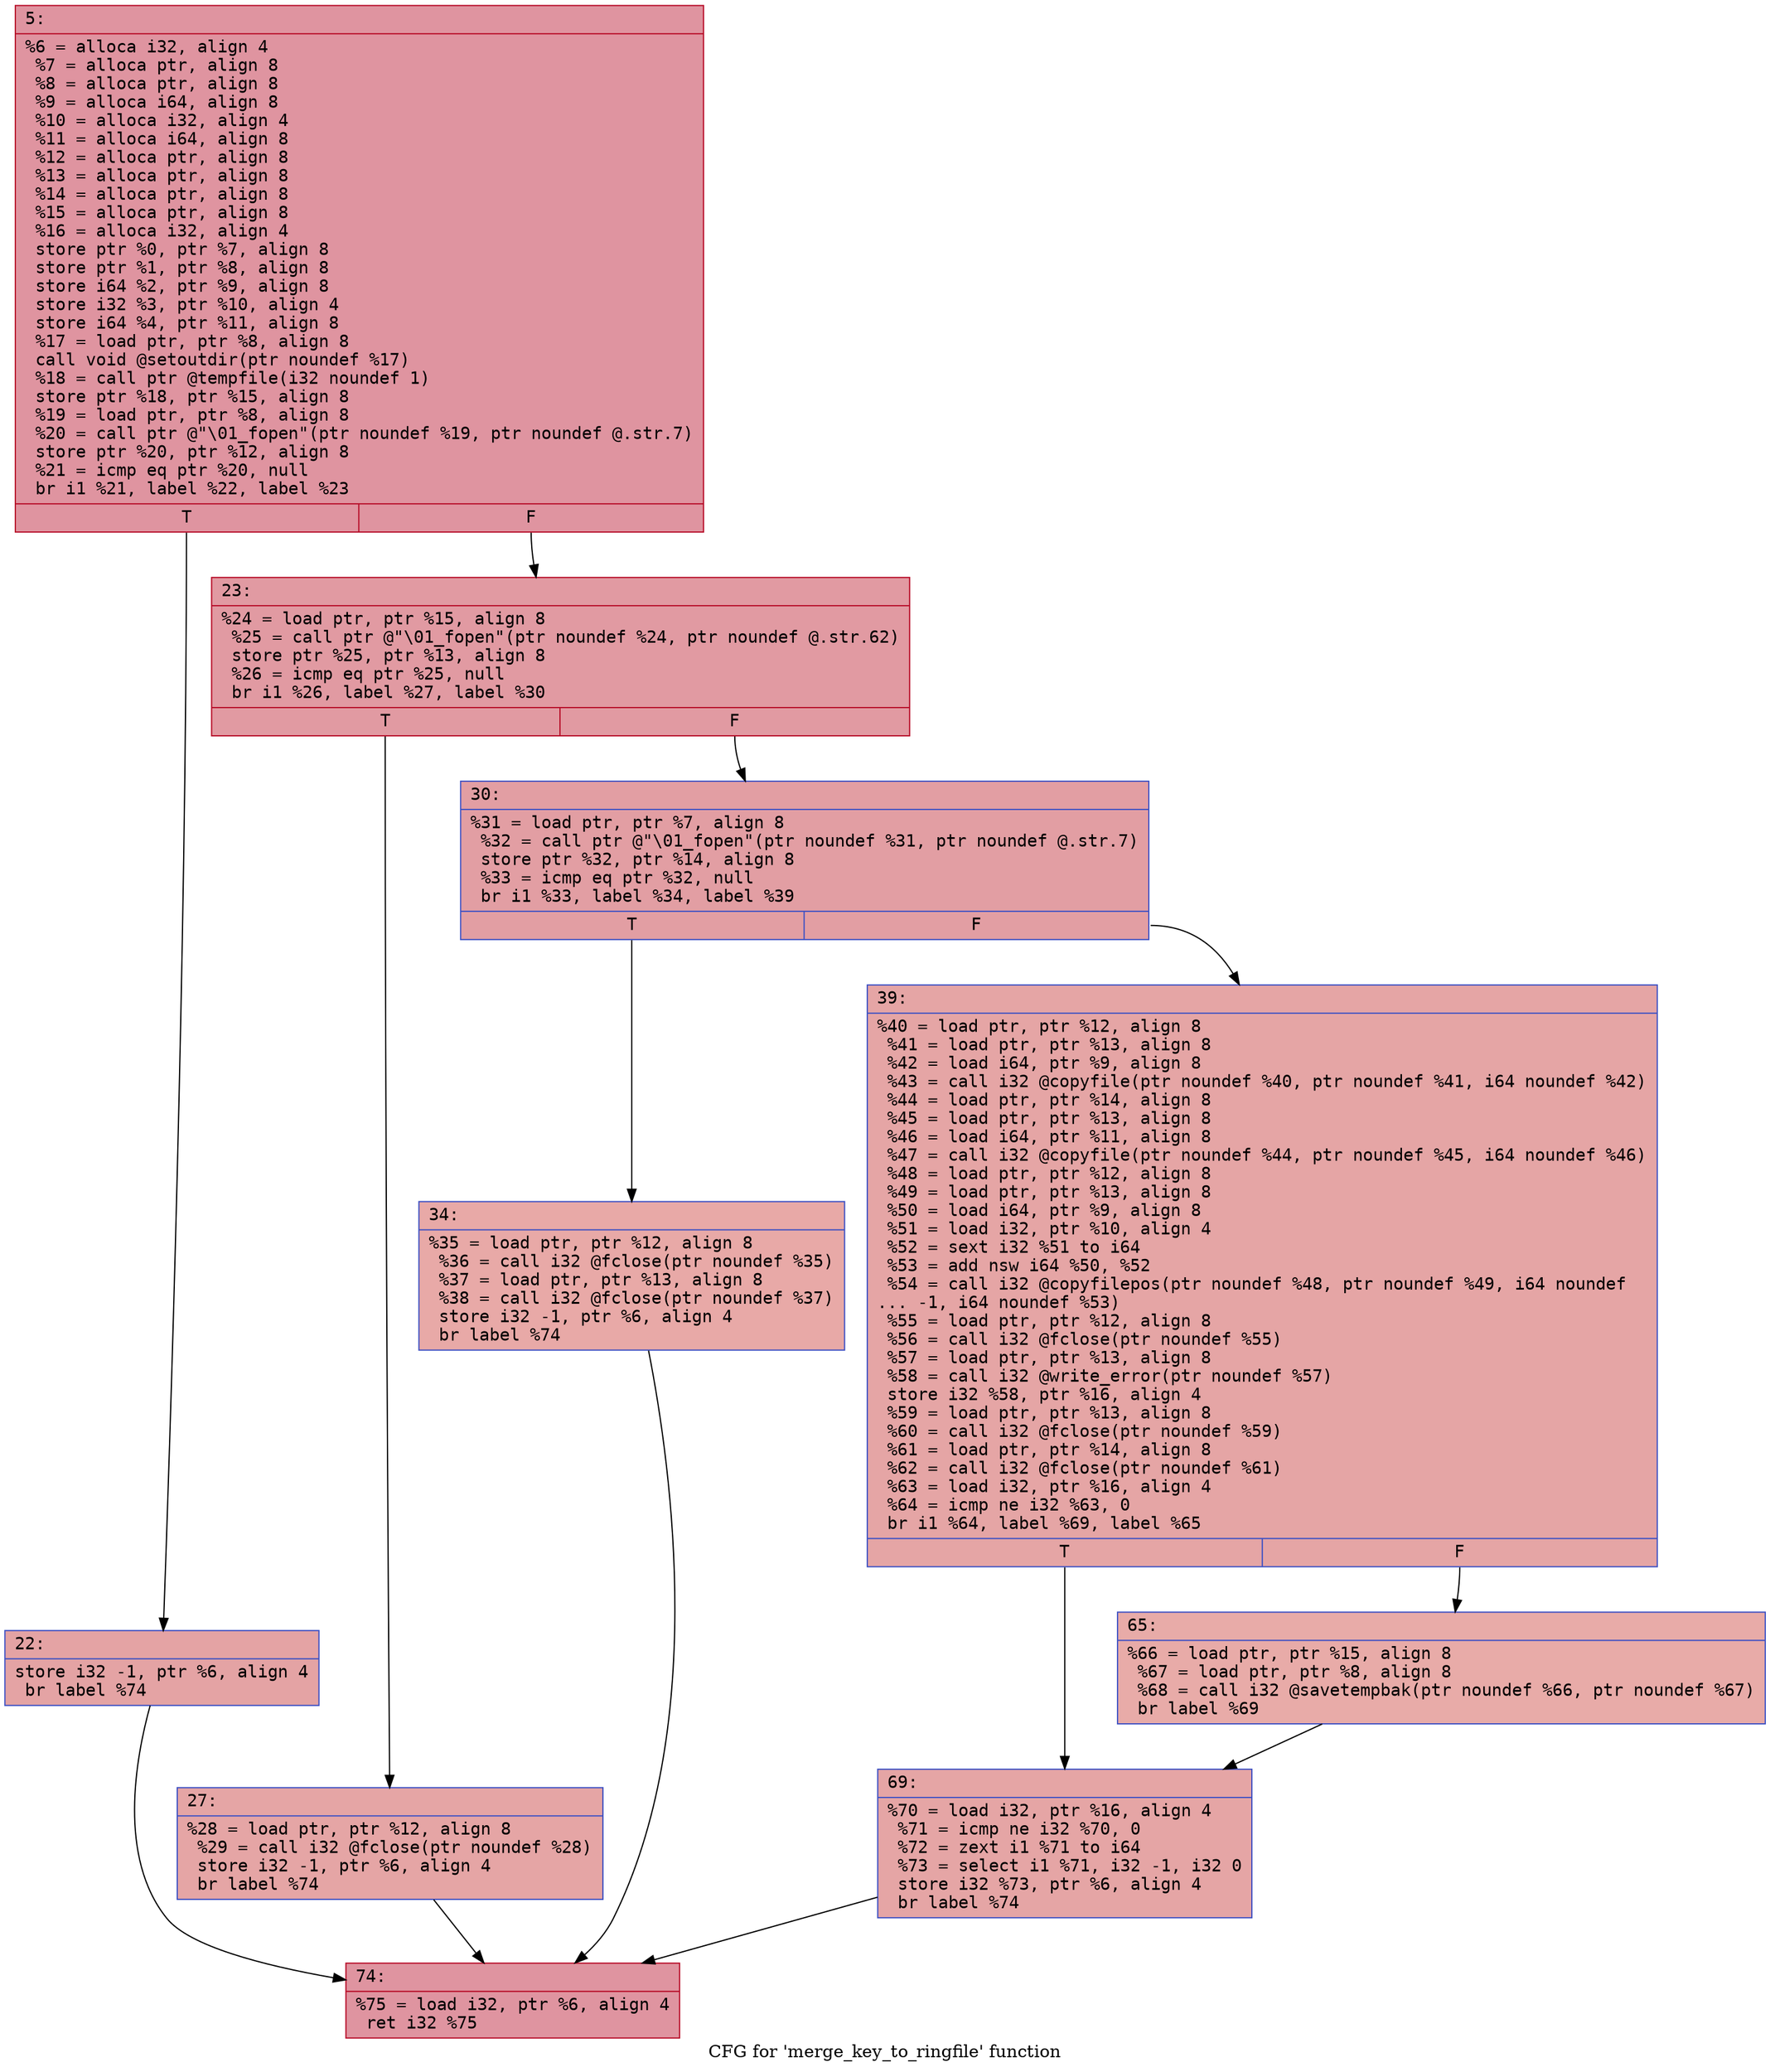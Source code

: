 digraph "CFG for 'merge_key_to_ringfile' function" {
	label="CFG for 'merge_key_to_ringfile' function";

	Node0x6000011e2800 [shape=record,color="#b70d28ff", style=filled, fillcolor="#b70d2870" fontname="Courier",label="{5:\l|  %6 = alloca i32, align 4\l  %7 = alloca ptr, align 8\l  %8 = alloca ptr, align 8\l  %9 = alloca i64, align 8\l  %10 = alloca i32, align 4\l  %11 = alloca i64, align 8\l  %12 = alloca ptr, align 8\l  %13 = alloca ptr, align 8\l  %14 = alloca ptr, align 8\l  %15 = alloca ptr, align 8\l  %16 = alloca i32, align 4\l  store ptr %0, ptr %7, align 8\l  store ptr %1, ptr %8, align 8\l  store i64 %2, ptr %9, align 8\l  store i32 %3, ptr %10, align 4\l  store i64 %4, ptr %11, align 8\l  %17 = load ptr, ptr %8, align 8\l  call void @setoutdir(ptr noundef %17)\l  %18 = call ptr @tempfile(i32 noundef 1)\l  store ptr %18, ptr %15, align 8\l  %19 = load ptr, ptr %8, align 8\l  %20 = call ptr @\"\\01_fopen\"(ptr noundef %19, ptr noundef @.str.7)\l  store ptr %20, ptr %12, align 8\l  %21 = icmp eq ptr %20, null\l  br i1 %21, label %22, label %23\l|{<s0>T|<s1>F}}"];
	Node0x6000011e2800:s0 -> Node0x6000011e2850[tooltip="5 -> 22\nProbability 37.50%" ];
	Node0x6000011e2800:s1 -> Node0x6000011e28a0[tooltip="5 -> 23\nProbability 62.50%" ];
	Node0x6000011e2850 [shape=record,color="#3d50c3ff", style=filled, fillcolor="#c32e3170" fontname="Courier",label="{22:\l|  store i32 -1, ptr %6, align 4\l  br label %74\l}"];
	Node0x6000011e2850 -> Node0x6000011e2ad0[tooltip="22 -> 74\nProbability 100.00%" ];
	Node0x6000011e28a0 [shape=record,color="#b70d28ff", style=filled, fillcolor="#bb1b2c70" fontname="Courier",label="{23:\l|  %24 = load ptr, ptr %15, align 8\l  %25 = call ptr @\"\\01_fopen\"(ptr noundef %24, ptr noundef @.str.62)\l  store ptr %25, ptr %13, align 8\l  %26 = icmp eq ptr %25, null\l  br i1 %26, label %27, label %30\l|{<s0>T|<s1>F}}"];
	Node0x6000011e28a0:s0 -> Node0x6000011e28f0[tooltip="23 -> 27\nProbability 37.50%" ];
	Node0x6000011e28a0:s1 -> Node0x6000011e2940[tooltip="23 -> 30\nProbability 62.50%" ];
	Node0x6000011e28f0 [shape=record,color="#3d50c3ff", style=filled, fillcolor="#c5333470" fontname="Courier",label="{27:\l|  %28 = load ptr, ptr %12, align 8\l  %29 = call i32 @fclose(ptr noundef %28)\l  store i32 -1, ptr %6, align 4\l  br label %74\l}"];
	Node0x6000011e28f0 -> Node0x6000011e2ad0[tooltip="27 -> 74\nProbability 100.00%" ];
	Node0x6000011e2940 [shape=record,color="#3d50c3ff", style=filled, fillcolor="#be242e70" fontname="Courier",label="{30:\l|  %31 = load ptr, ptr %7, align 8\l  %32 = call ptr @\"\\01_fopen\"(ptr noundef %31, ptr noundef @.str.7)\l  store ptr %32, ptr %14, align 8\l  %33 = icmp eq ptr %32, null\l  br i1 %33, label %34, label %39\l|{<s0>T|<s1>F}}"];
	Node0x6000011e2940:s0 -> Node0x6000011e2990[tooltip="30 -> 34\nProbability 37.50%" ];
	Node0x6000011e2940:s1 -> Node0x6000011e29e0[tooltip="30 -> 39\nProbability 62.50%" ];
	Node0x6000011e2990 [shape=record,color="#3d50c3ff", style=filled, fillcolor="#ca3b3770" fontname="Courier",label="{34:\l|  %35 = load ptr, ptr %12, align 8\l  %36 = call i32 @fclose(ptr noundef %35)\l  %37 = load ptr, ptr %13, align 8\l  %38 = call i32 @fclose(ptr noundef %37)\l  store i32 -1, ptr %6, align 4\l  br label %74\l}"];
	Node0x6000011e2990 -> Node0x6000011e2ad0[tooltip="34 -> 74\nProbability 100.00%" ];
	Node0x6000011e29e0 [shape=record,color="#3d50c3ff", style=filled, fillcolor="#c5333470" fontname="Courier",label="{39:\l|  %40 = load ptr, ptr %12, align 8\l  %41 = load ptr, ptr %13, align 8\l  %42 = load i64, ptr %9, align 8\l  %43 = call i32 @copyfile(ptr noundef %40, ptr noundef %41, i64 noundef %42)\l  %44 = load ptr, ptr %14, align 8\l  %45 = load ptr, ptr %13, align 8\l  %46 = load i64, ptr %11, align 8\l  %47 = call i32 @copyfile(ptr noundef %44, ptr noundef %45, i64 noundef %46)\l  %48 = load ptr, ptr %12, align 8\l  %49 = load ptr, ptr %13, align 8\l  %50 = load i64, ptr %9, align 8\l  %51 = load i32, ptr %10, align 4\l  %52 = sext i32 %51 to i64\l  %53 = add nsw i64 %50, %52\l  %54 = call i32 @copyfilepos(ptr noundef %48, ptr noundef %49, i64 noundef\l... -1, i64 noundef %53)\l  %55 = load ptr, ptr %12, align 8\l  %56 = call i32 @fclose(ptr noundef %55)\l  %57 = load ptr, ptr %13, align 8\l  %58 = call i32 @write_error(ptr noundef %57)\l  store i32 %58, ptr %16, align 4\l  %59 = load ptr, ptr %13, align 8\l  %60 = call i32 @fclose(ptr noundef %59)\l  %61 = load ptr, ptr %14, align 8\l  %62 = call i32 @fclose(ptr noundef %61)\l  %63 = load i32, ptr %16, align 4\l  %64 = icmp ne i32 %63, 0\l  br i1 %64, label %69, label %65\l|{<s0>T|<s1>F}}"];
	Node0x6000011e29e0:s0 -> Node0x6000011e2a80[tooltip="39 -> 69\nProbability 62.50%" ];
	Node0x6000011e29e0:s1 -> Node0x6000011e2a30[tooltip="39 -> 65\nProbability 37.50%" ];
	Node0x6000011e2a30 [shape=record,color="#3d50c3ff", style=filled, fillcolor="#cc403a70" fontname="Courier",label="{65:\l|  %66 = load ptr, ptr %15, align 8\l  %67 = load ptr, ptr %8, align 8\l  %68 = call i32 @savetempbak(ptr noundef %66, ptr noundef %67)\l  br label %69\l}"];
	Node0x6000011e2a30 -> Node0x6000011e2a80[tooltip="65 -> 69\nProbability 100.00%" ];
	Node0x6000011e2a80 [shape=record,color="#3d50c3ff", style=filled, fillcolor="#c5333470" fontname="Courier",label="{69:\l|  %70 = load i32, ptr %16, align 4\l  %71 = icmp ne i32 %70, 0\l  %72 = zext i1 %71 to i64\l  %73 = select i1 %71, i32 -1, i32 0\l  store i32 %73, ptr %6, align 4\l  br label %74\l}"];
	Node0x6000011e2a80 -> Node0x6000011e2ad0[tooltip="69 -> 74\nProbability 100.00%" ];
	Node0x6000011e2ad0 [shape=record,color="#b70d28ff", style=filled, fillcolor="#b70d2870" fontname="Courier",label="{74:\l|  %75 = load i32, ptr %6, align 4\l  ret i32 %75\l}"];
}
